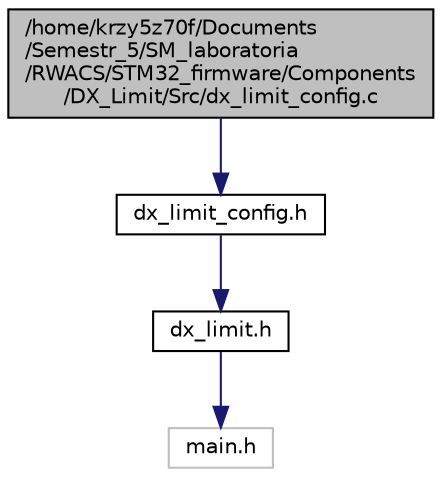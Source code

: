 digraph "/home/krzy5z70f/Documents/Semestr_5/SM_laboratoria/RWACS/STM32_firmware/Components/DX_Limit/Src/dx_limit_config.c"
{
 // LATEX_PDF_SIZE
  edge [fontname="Helvetica",fontsize="10",labelfontname="Helvetica",labelfontsize="10"];
  node [fontname="Helvetica",fontsize="10",shape=record];
  Node1 [label="/home/krzy5z70f/Documents\l/Semestr_5/SM_laboratoria\l/RWACS/STM32_firmware/Components\l/DX_Limit/Src/dx_limit_config.c",height=0.2,width=0.4,color="black", fillcolor="grey75", style="filled", fontcolor="black",tooltip=": Derivative limiter configuration source code file"];
  Node1 -> Node2 [color="midnightblue",fontsize="10",style="solid",fontname="Helvetica"];
  Node2 [label="dx_limit_config.h",height=0.2,width=0.4,color="black", fillcolor="white", style="filled",URL="$dx__limit__config_8h.html",tooltip=": Derivative limiter configuration header file"];
  Node2 -> Node3 [color="midnightblue",fontsize="10",style="solid",fontname="Helvetica"];
  Node3 [label="dx_limit.h",height=0.2,width=0.4,color="black", fillcolor="white", style="filled",URL="$dx__limit_8h.html",tooltip=": Derivative limiter configuration header file"];
  Node3 -> Node4 [color="midnightblue",fontsize="10",style="solid",fontname="Helvetica"];
  Node4 [label="main.h",height=0.2,width=0.4,color="grey75", fillcolor="white", style="filled",tooltip=" "];
}
